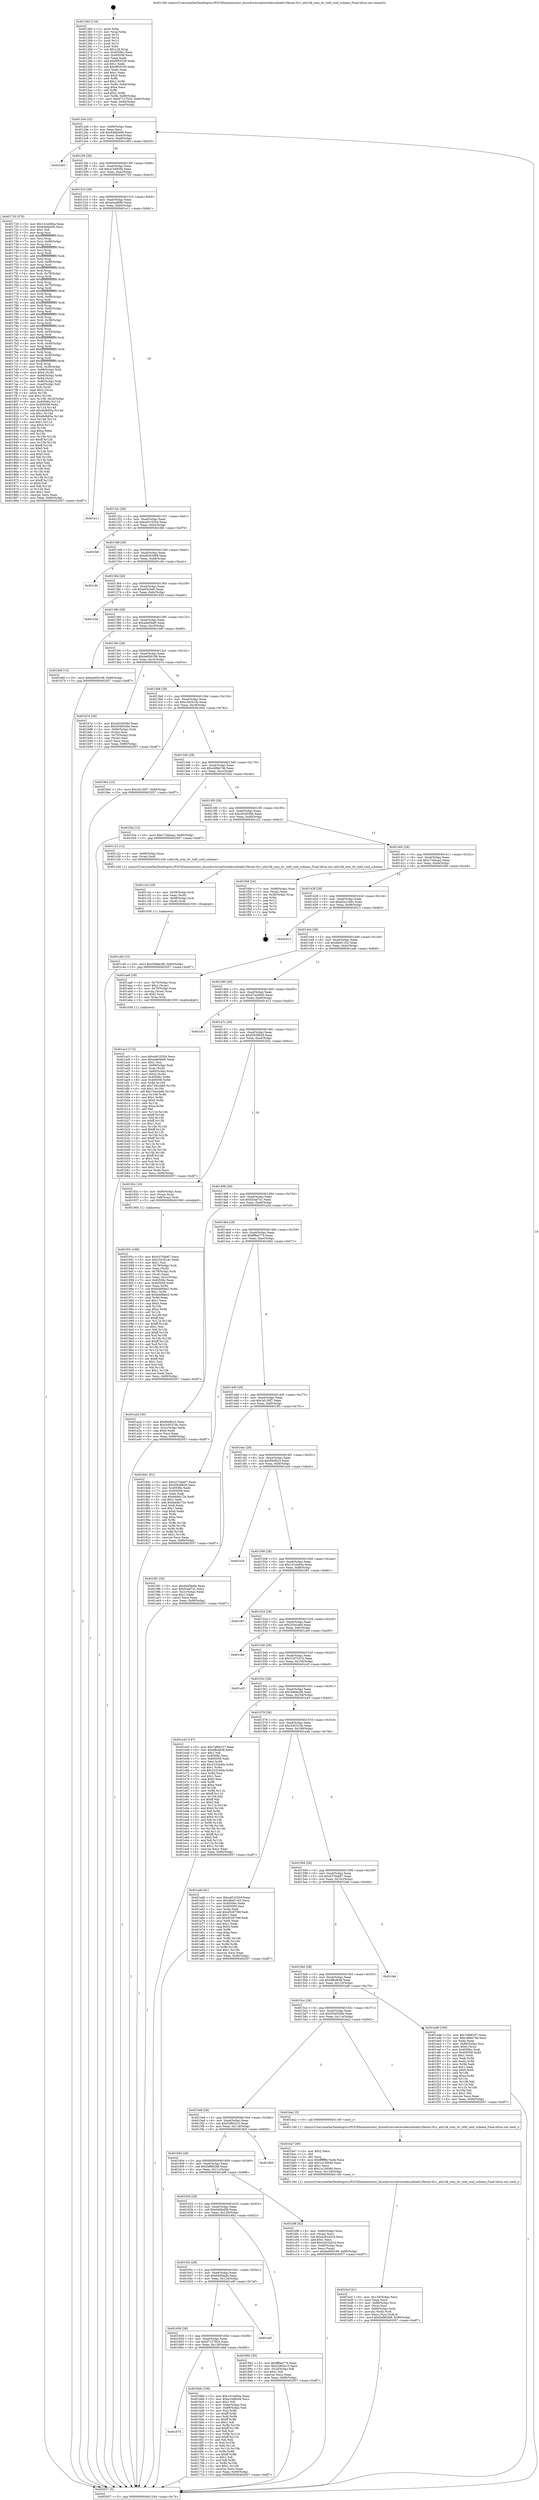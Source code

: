 digraph "0x401260" {
  label = "0x401260 (/mnt/c/Users/mathe/Desktop/tcc/POCII/binaries/extr_linuxdriversnetwirelessathath10kwmi-tlv.c_ath10k_wmi_tlv_txbf_conf_scheme_Final-ollvm.out::main(0))"
  labelloc = "t"
  node[shape=record]

  Entry [label="",width=0.3,height=0.3,shape=circle,fillcolor=black,style=filled]
  "0x4012d4" [label="{
     0x4012d4 [32]\l
     | [instrs]\l
     &nbsp;&nbsp;0x4012d4 \<+6\>: mov -0x90(%rbp),%eax\l
     &nbsp;&nbsp;0x4012da \<+2\>: mov %eax,%ecx\l
     &nbsp;&nbsp;0x4012dc \<+6\>: sub $0x84fd0d09,%ecx\l
     &nbsp;&nbsp;0x4012e2 \<+6\>: mov %eax,-0xa4(%rbp)\l
     &nbsp;&nbsp;0x4012e8 \<+6\>: mov %ecx,-0xa8(%rbp)\l
     &nbsp;&nbsp;0x4012ee \<+6\>: je 0000000000401d93 \<main+0xb33\>\l
  }"]
  "0x401d93" [label="{
     0x401d93\l
  }", style=dashed]
  "0x4012f4" [label="{
     0x4012f4 [28]\l
     | [instrs]\l
     &nbsp;&nbsp;0x4012f4 \<+5\>: jmp 00000000004012f9 \<main+0x99\>\l
     &nbsp;&nbsp;0x4012f9 \<+6\>: mov -0xa4(%rbp),%eax\l
     &nbsp;&nbsp;0x4012ff \<+5\>: sub $0xa14d9c94,%eax\l
     &nbsp;&nbsp;0x401304 \<+6\>: mov %eax,-0xac(%rbp)\l
     &nbsp;&nbsp;0x40130a \<+6\>: je 0000000000401720 \<main+0x4c0\>\l
  }"]
  Exit [label="",width=0.3,height=0.3,shape=circle,fillcolor=black,style=filled,peripheries=2]
  "0x401720" [label="{
     0x401720 [370]\l
     | [instrs]\l
     &nbsp;&nbsp;0x401720 \<+5\>: mov $0x141eb84a,%eax\l
     &nbsp;&nbsp;0x401725 \<+5\>: mov $0x64bfed5b,%ecx\l
     &nbsp;&nbsp;0x40172a \<+2\>: mov $0x1,%dl\l
     &nbsp;&nbsp;0x40172c \<+3\>: mov %rsp,%rsi\l
     &nbsp;&nbsp;0x40172f \<+4\>: add $0xfffffffffffffff0,%rsi\l
     &nbsp;&nbsp;0x401733 \<+3\>: mov %rsi,%rsp\l
     &nbsp;&nbsp;0x401736 \<+7\>: mov %rsi,-0x88(%rbp)\l
     &nbsp;&nbsp;0x40173d \<+3\>: mov %rsp,%rsi\l
     &nbsp;&nbsp;0x401740 \<+4\>: add $0xfffffffffffffff0,%rsi\l
     &nbsp;&nbsp;0x401744 \<+3\>: mov %rsi,%rsp\l
     &nbsp;&nbsp;0x401747 \<+3\>: mov %rsp,%rdi\l
     &nbsp;&nbsp;0x40174a \<+4\>: add $0xfffffffffffffff0,%rdi\l
     &nbsp;&nbsp;0x40174e \<+3\>: mov %rdi,%rsp\l
     &nbsp;&nbsp;0x401751 \<+4\>: mov %rdi,-0x80(%rbp)\l
     &nbsp;&nbsp;0x401755 \<+3\>: mov %rsp,%rdi\l
     &nbsp;&nbsp;0x401758 \<+4\>: add $0xfffffffffffffff0,%rdi\l
     &nbsp;&nbsp;0x40175c \<+3\>: mov %rdi,%rsp\l
     &nbsp;&nbsp;0x40175f \<+4\>: mov %rdi,-0x78(%rbp)\l
     &nbsp;&nbsp;0x401763 \<+3\>: mov %rsp,%rdi\l
     &nbsp;&nbsp;0x401766 \<+4\>: add $0xfffffffffffffff0,%rdi\l
     &nbsp;&nbsp;0x40176a \<+3\>: mov %rdi,%rsp\l
     &nbsp;&nbsp;0x40176d \<+4\>: mov %rdi,-0x70(%rbp)\l
     &nbsp;&nbsp;0x401771 \<+3\>: mov %rsp,%rdi\l
     &nbsp;&nbsp;0x401774 \<+4\>: add $0xfffffffffffffff0,%rdi\l
     &nbsp;&nbsp;0x401778 \<+3\>: mov %rdi,%rsp\l
     &nbsp;&nbsp;0x40177b \<+4\>: mov %rdi,-0x68(%rbp)\l
     &nbsp;&nbsp;0x40177f \<+3\>: mov %rsp,%rdi\l
     &nbsp;&nbsp;0x401782 \<+4\>: add $0xfffffffffffffff0,%rdi\l
     &nbsp;&nbsp;0x401786 \<+3\>: mov %rdi,%rsp\l
     &nbsp;&nbsp;0x401789 \<+4\>: mov %rdi,-0x60(%rbp)\l
     &nbsp;&nbsp;0x40178d \<+3\>: mov %rsp,%rdi\l
     &nbsp;&nbsp;0x401790 \<+4\>: add $0xfffffffffffffff0,%rdi\l
     &nbsp;&nbsp;0x401794 \<+3\>: mov %rdi,%rsp\l
     &nbsp;&nbsp;0x401797 \<+4\>: mov %rdi,-0x58(%rbp)\l
     &nbsp;&nbsp;0x40179b \<+3\>: mov %rsp,%rdi\l
     &nbsp;&nbsp;0x40179e \<+4\>: add $0xfffffffffffffff0,%rdi\l
     &nbsp;&nbsp;0x4017a2 \<+3\>: mov %rdi,%rsp\l
     &nbsp;&nbsp;0x4017a5 \<+4\>: mov %rdi,-0x50(%rbp)\l
     &nbsp;&nbsp;0x4017a9 \<+3\>: mov %rsp,%rdi\l
     &nbsp;&nbsp;0x4017ac \<+4\>: add $0xfffffffffffffff0,%rdi\l
     &nbsp;&nbsp;0x4017b0 \<+3\>: mov %rdi,%rsp\l
     &nbsp;&nbsp;0x4017b3 \<+4\>: mov %rdi,-0x48(%rbp)\l
     &nbsp;&nbsp;0x4017b7 \<+3\>: mov %rsp,%rdi\l
     &nbsp;&nbsp;0x4017ba \<+4\>: add $0xfffffffffffffff0,%rdi\l
     &nbsp;&nbsp;0x4017be \<+3\>: mov %rdi,%rsp\l
     &nbsp;&nbsp;0x4017c1 \<+4\>: mov %rdi,-0x40(%rbp)\l
     &nbsp;&nbsp;0x4017c5 \<+3\>: mov %rsp,%rdi\l
     &nbsp;&nbsp;0x4017c8 \<+4\>: add $0xfffffffffffffff0,%rdi\l
     &nbsp;&nbsp;0x4017cc \<+3\>: mov %rdi,%rsp\l
     &nbsp;&nbsp;0x4017cf \<+4\>: mov %rdi,-0x38(%rbp)\l
     &nbsp;&nbsp;0x4017d3 \<+7\>: mov -0x88(%rbp),%rdi\l
     &nbsp;&nbsp;0x4017da \<+6\>: movl $0x0,(%rdi)\l
     &nbsp;&nbsp;0x4017e0 \<+7\>: mov -0x94(%rbp),%r8d\l
     &nbsp;&nbsp;0x4017e7 \<+3\>: mov %r8d,(%rsi)\l
     &nbsp;&nbsp;0x4017ea \<+4\>: mov -0x80(%rbp),%rdi\l
     &nbsp;&nbsp;0x4017ee \<+7\>: mov -0xa0(%rbp),%r9\l
     &nbsp;&nbsp;0x4017f5 \<+3\>: mov %r9,(%rdi)\l
     &nbsp;&nbsp;0x4017f8 \<+3\>: cmpl $0x2,(%rsi)\l
     &nbsp;&nbsp;0x4017fb \<+4\>: setne %r10b\l
     &nbsp;&nbsp;0x4017ff \<+4\>: and $0x1,%r10b\l
     &nbsp;&nbsp;0x401803 \<+4\>: mov %r10b,-0x2d(%rbp)\l
     &nbsp;&nbsp;0x401807 \<+8\>: mov 0x40506c,%r11d\l
     &nbsp;&nbsp;0x40180f \<+7\>: mov 0x405058,%ebx\l
     &nbsp;&nbsp;0x401816 \<+3\>: mov %r11d,%r14d\l
     &nbsp;&nbsp;0x401819 \<+7\>: add $0x46db83a,%r14d\l
     &nbsp;&nbsp;0x401820 \<+4\>: sub $0x1,%r14d\l
     &nbsp;&nbsp;0x401824 \<+7\>: sub $0x46db83a,%r14d\l
     &nbsp;&nbsp;0x40182b \<+4\>: imul %r14d,%r11d\l
     &nbsp;&nbsp;0x40182f \<+4\>: and $0x1,%r11d\l
     &nbsp;&nbsp;0x401833 \<+4\>: cmp $0x0,%r11d\l
     &nbsp;&nbsp;0x401837 \<+4\>: sete %r10b\l
     &nbsp;&nbsp;0x40183b \<+3\>: cmp $0xa,%ebx\l
     &nbsp;&nbsp;0x40183e \<+4\>: setl %r15b\l
     &nbsp;&nbsp;0x401842 \<+3\>: mov %r10b,%r12b\l
     &nbsp;&nbsp;0x401845 \<+4\>: xor $0xff,%r12b\l
     &nbsp;&nbsp;0x401849 \<+3\>: mov %r15b,%r13b\l
     &nbsp;&nbsp;0x40184c \<+4\>: xor $0xff,%r13b\l
     &nbsp;&nbsp;0x401850 \<+3\>: xor $0x0,%dl\l
     &nbsp;&nbsp;0x401853 \<+3\>: mov %r12b,%sil\l
     &nbsp;&nbsp;0x401856 \<+4\>: and $0x0,%sil\l
     &nbsp;&nbsp;0x40185a \<+3\>: and %dl,%r10b\l
     &nbsp;&nbsp;0x40185d \<+3\>: mov %r13b,%dil\l
     &nbsp;&nbsp;0x401860 \<+4\>: and $0x0,%dil\l
     &nbsp;&nbsp;0x401864 \<+3\>: and %dl,%r15b\l
     &nbsp;&nbsp;0x401867 \<+3\>: or %r10b,%sil\l
     &nbsp;&nbsp;0x40186a \<+3\>: or %r15b,%dil\l
     &nbsp;&nbsp;0x40186d \<+3\>: xor %dil,%sil\l
     &nbsp;&nbsp;0x401870 \<+3\>: or %r13b,%r12b\l
     &nbsp;&nbsp;0x401873 \<+4\>: xor $0xff,%r12b\l
     &nbsp;&nbsp;0x401877 \<+3\>: or $0x0,%dl\l
     &nbsp;&nbsp;0x40187a \<+3\>: and %dl,%r12b\l
     &nbsp;&nbsp;0x40187d \<+3\>: or %r12b,%sil\l
     &nbsp;&nbsp;0x401880 \<+4\>: test $0x1,%sil\l
     &nbsp;&nbsp;0x401884 \<+3\>: cmovne %ecx,%eax\l
     &nbsp;&nbsp;0x401887 \<+6\>: mov %eax,-0x90(%rbp)\l
     &nbsp;&nbsp;0x40188d \<+5\>: jmp 0000000000402057 \<main+0xdf7\>\l
  }"]
  "0x401310" [label="{
     0x401310 [28]\l
     | [instrs]\l
     &nbsp;&nbsp;0x401310 \<+5\>: jmp 0000000000401315 \<main+0xb5\>\l
     &nbsp;&nbsp;0x401315 \<+6\>: mov -0xa4(%rbp),%eax\l
     &nbsp;&nbsp;0x40131b \<+5\>: sub $0xa3ea80f0,%eax\l
     &nbsp;&nbsp;0x401320 \<+6\>: mov %eax,-0xb0(%rbp)\l
     &nbsp;&nbsp;0x401326 \<+6\>: je 0000000000401e11 \<main+0xbb1\>\l
  }"]
  "0x401c40" [label="{
     0x401c40 [15]\l
     | [instrs]\l
     &nbsp;&nbsp;0x401c40 \<+10\>: movl $0x3b8de2fb,-0x90(%rbp)\l
     &nbsp;&nbsp;0x401c4a \<+5\>: jmp 0000000000402057 \<main+0xdf7\>\l
  }"]
  "0x401e11" [label="{
     0x401e11\l
  }", style=dashed]
  "0x40132c" [label="{
     0x40132c [28]\l
     | [instrs]\l
     &nbsp;&nbsp;0x40132c \<+5\>: jmp 0000000000401331 \<main+0xd1\>\l
     &nbsp;&nbsp;0x401331 \<+6\>: mov -0xa4(%rbp),%eax\l
     &nbsp;&nbsp;0x401337 \<+5\>: sub $0xa4010204,%eax\l
     &nbsp;&nbsp;0x40133c \<+6\>: mov %eax,-0xb4(%rbp)\l
     &nbsp;&nbsp;0x401342 \<+6\>: je 0000000000401fd6 \<main+0xd76\>\l
  }"]
  "0x401c2e" [label="{
     0x401c2e [18]\l
     | [instrs]\l
     &nbsp;&nbsp;0x401c2e \<+4\>: mov -0x58(%rbp),%rdi\l
     &nbsp;&nbsp;0x401c32 \<+2\>: mov %eax,(%rdi)\l
     &nbsp;&nbsp;0x401c34 \<+4\>: mov -0x68(%rbp),%rdi\l
     &nbsp;&nbsp;0x401c38 \<+3\>: mov (%rdi),%rdi\l
     &nbsp;&nbsp;0x401c3b \<+5\>: call 0000000000401030 \<free@plt\>\l
     | [calls]\l
     &nbsp;&nbsp;0x401030 \{1\} (unknown)\l
  }"]
  "0x401fd6" [label="{
     0x401fd6\l
  }", style=dashed]
  "0x401348" [label="{
     0x401348 [28]\l
     | [instrs]\l
     &nbsp;&nbsp;0x401348 \<+5\>: jmp 000000000040134d \<main+0xed\>\l
     &nbsp;&nbsp;0x40134d \<+6\>: mov -0xa4(%rbp),%eax\l
     &nbsp;&nbsp;0x401353 \<+5\>: sub $0xa83b3489,%eax\l
     &nbsp;&nbsp;0x401358 \<+6\>: mov %eax,-0xb8(%rbp)\l
     &nbsp;&nbsp;0x40135e \<+6\>: je 0000000000401c8c \<main+0xa2c\>\l
  }"]
  "0x401bcf" [label="{
     0x401bcf [41]\l
     | [instrs]\l
     &nbsp;&nbsp;0x401bcf \<+6\>: mov -0x134(%rbp),%ecx\l
     &nbsp;&nbsp;0x401bd5 \<+3\>: imul %eax,%ecx\l
     &nbsp;&nbsp;0x401bd8 \<+4\>: mov -0x68(%rbp),%rsi\l
     &nbsp;&nbsp;0x401bdc \<+3\>: mov (%rsi),%rsi\l
     &nbsp;&nbsp;0x401bdf \<+4\>: mov -0x60(%rbp),%rdi\l
     &nbsp;&nbsp;0x401be3 \<+3\>: movslq (%rdi),%rdi\l
     &nbsp;&nbsp;0x401be6 \<+3\>: mov %ecx,(%rsi,%rdi,4)\l
     &nbsp;&nbsp;0x401be9 \<+10\>: movl $0x5ef80268,-0x90(%rbp)\l
     &nbsp;&nbsp;0x401bf3 \<+5\>: jmp 0000000000402057 \<main+0xdf7\>\l
  }"]
  "0x401c8c" [label="{
     0x401c8c\l
  }", style=dashed]
  "0x401364" [label="{
     0x401364 [28]\l
     | [instrs]\l
     &nbsp;&nbsp;0x401364 \<+5\>: jmp 0000000000401369 \<main+0x109\>\l
     &nbsp;&nbsp;0x401369 \<+6\>: mov -0xa4(%rbp),%eax\l
     &nbsp;&nbsp;0x40136f \<+5\>: sub $0xa94c5efc,%eax\l
     &nbsp;&nbsp;0x401374 \<+6\>: mov %eax,-0xbc(%rbp)\l
     &nbsp;&nbsp;0x40137a \<+6\>: je 0000000000401d3d \<main+0xadd\>\l
  }"]
  "0x401ba7" [label="{
     0x401ba7 [40]\l
     | [instrs]\l
     &nbsp;&nbsp;0x401ba7 \<+5\>: mov $0x2,%ecx\l
     &nbsp;&nbsp;0x401bac \<+1\>: cltd\l
     &nbsp;&nbsp;0x401bad \<+2\>: idiv %ecx\l
     &nbsp;&nbsp;0x401baf \<+6\>: imul $0xfffffffe,%edx,%ecx\l
     &nbsp;&nbsp;0x401bb5 \<+6\>: add $0x1a13d046,%ecx\l
     &nbsp;&nbsp;0x401bbb \<+3\>: add $0x1,%ecx\l
     &nbsp;&nbsp;0x401bbe \<+6\>: sub $0x1a13d046,%ecx\l
     &nbsp;&nbsp;0x401bc4 \<+6\>: mov %ecx,-0x134(%rbp)\l
     &nbsp;&nbsp;0x401bca \<+5\>: call 0000000000401160 \<next_i\>\l
     | [calls]\l
     &nbsp;&nbsp;0x401160 \{1\} (/mnt/c/Users/mathe/Desktop/tcc/POCII/binaries/extr_linuxdriversnetwirelessathath10kwmi-tlv.c_ath10k_wmi_tlv_txbf_conf_scheme_Final-ollvm.out::next_i)\l
  }"]
  "0x401d3d" [label="{
     0x401d3d\l
  }", style=dashed]
  "0x401380" [label="{
     0x401380 [28]\l
     | [instrs]\l
     &nbsp;&nbsp;0x401380 \<+5\>: jmp 0000000000401385 \<main+0x125\>\l
     &nbsp;&nbsp;0x401385 \<+6\>: mov -0xa4(%rbp),%eax\l
     &nbsp;&nbsp;0x40138b \<+5\>: sub $0xade09af5,%eax\l
     &nbsp;&nbsp;0x401390 \<+6\>: mov %eax,-0xc0(%rbp)\l
     &nbsp;&nbsp;0x401396 \<+6\>: je 0000000000401b6f \<main+0x90f\>\l
  }"]
  "0x401ac3" [label="{
     0x401ac3 [172]\l
     | [instrs]\l
     &nbsp;&nbsp;0x401ac3 \<+5\>: mov $0xa4010204,%ecx\l
     &nbsp;&nbsp;0x401ac8 \<+5\>: mov $0xade09af5,%edx\l
     &nbsp;&nbsp;0x401acd \<+3\>: mov $0x1,%sil\l
     &nbsp;&nbsp;0x401ad0 \<+4\>: mov -0x68(%rbp),%rdi\l
     &nbsp;&nbsp;0x401ad4 \<+3\>: mov %rax,(%rdi)\l
     &nbsp;&nbsp;0x401ad7 \<+4\>: mov -0x60(%rbp),%rax\l
     &nbsp;&nbsp;0x401adb \<+6\>: movl $0x0,(%rax)\l
     &nbsp;&nbsp;0x401ae1 \<+8\>: mov 0x40506c,%r8d\l
     &nbsp;&nbsp;0x401ae9 \<+8\>: mov 0x405058,%r9d\l
     &nbsp;&nbsp;0x401af1 \<+3\>: mov %r8d,%r10d\l
     &nbsp;&nbsp;0x401af4 \<+7\>: add $0x734ccb60,%r10d\l
     &nbsp;&nbsp;0x401afb \<+4\>: sub $0x1,%r10d\l
     &nbsp;&nbsp;0x401aff \<+7\>: sub $0x734ccb60,%r10d\l
     &nbsp;&nbsp;0x401b06 \<+4\>: imul %r10d,%r8d\l
     &nbsp;&nbsp;0x401b0a \<+4\>: and $0x1,%r8d\l
     &nbsp;&nbsp;0x401b0e \<+4\>: cmp $0x0,%r8d\l
     &nbsp;&nbsp;0x401b12 \<+4\>: sete %r11b\l
     &nbsp;&nbsp;0x401b16 \<+4\>: cmp $0xa,%r9d\l
     &nbsp;&nbsp;0x401b1a \<+3\>: setl %bl\l
     &nbsp;&nbsp;0x401b1d \<+3\>: mov %r11b,%r14b\l
     &nbsp;&nbsp;0x401b20 \<+4\>: xor $0xff,%r14b\l
     &nbsp;&nbsp;0x401b24 \<+3\>: mov %bl,%r15b\l
     &nbsp;&nbsp;0x401b27 \<+4\>: xor $0xff,%r15b\l
     &nbsp;&nbsp;0x401b2b \<+4\>: xor $0x1,%sil\l
     &nbsp;&nbsp;0x401b2f \<+3\>: mov %r14b,%r12b\l
     &nbsp;&nbsp;0x401b32 \<+4\>: and $0xff,%r12b\l
     &nbsp;&nbsp;0x401b36 \<+3\>: and %sil,%r11b\l
     &nbsp;&nbsp;0x401b39 \<+3\>: mov %r15b,%r13b\l
     &nbsp;&nbsp;0x401b3c \<+4\>: and $0xff,%r13b\l
     &nbsp;&nbsp;0x401b40 \<+3\>: and %sil,%bl\l
     &nbsp;&nbsp;0x401b43 \<+3\>: or %r11b,%r12b\l
     &nbsp;&nbsp;0x401b46 \<+3\>: or %bl,%r13b\l
     &nbsp;&nbsp;0x401b49 \<+3\>: xor %r13b,%r12b\l
     &nbsp;&nbsp;0x401b4c \<+3\>: or %r15b,%r14b\l
     &nbsp;&nbsp;0x401b4f \<+4\>: xor $0xff,%r14b\l
     &nbsp;&nbsp;0x401b53 \<+4\>: or $0x1,%sil\l
     &nbsp;&nbsp;0x401b57 \<+3\>: and %sil,%r14b\l
     &nbsp;&nbsp;0x401b5a \<+3\>: or %r14b,%r12b\l
     &nbsp;&nbsp;0x401b5d \<+4\>: test $0x1,%r12b\l
     &nbsp;&nbsp;0x401b61 \<+3\>: cmovne %edx,%ecx\l
     &nbsp;&nbsp;0x401b64 \<+6\>: mov %ecx,-0x90(%rbp)\l
     &nbsp;&nbsp;0x401b6a \<+5\>: jmp 0000000000402057 \<main+0xdf7\>\l
  }"]
  "0x401b6f" [label="{
     0x401b6f [15]\l
     | [instrs]\l
     &nbsp;&nbsp;0x401b6f \<+10\>: movl $0xbe956199,-0x90(%rbp)\l
     &nbsp;&nbsp;0x401b79 \<+5\>: jmp 0000000000402057 \<main+0xdf7\>\l
  }"]
  "0x40139c" [label="{
     0x40139c [28]\l
     | [instrs]\l
     &nbsp;&nbsp;0x40139c \<+5\>: jmp 00000000004013a1 \<main+0x141\>\l
     &nbsp;&nbsp;0x4013a1 \<+6\>: mov -0xa4(%rbp),%eax\l
     &nbsp;&nbsp;0x4013a7 \<+5\>: sub $0xbe956199,%eax\l
     &nbsp;&nbsp;0x4013ac \<+6\>: mov %eax,-0xc4(%rbp)\l
     &nbsp;&nbsp;0x4013b2 \<+6\>: je 0000000000401b7e \<main+0x91e\>\l
  }"]
  "0x40193c" [label="{
     0x40193c [166]\l
     | [instrs]\l
     &nbsp;&nbsp;0x40193c \<+5\>: mov $0x4370ab67,%ecx\l
     &nbsp;&nbsp;0x401941 \<+5\>: mov $0xc34341dc,%edx\l
     &nbsp;&nbsp;0x401946 \<+3\>: mov $0x1,%sil\l
     &nbsp;&nbsp;0x401949 \<+4\>: mov -0x78(%rbp),%rdi\l
     &nbsp;&nbsp;0x40194d \<+2\>: mov %eax,(%rdi)\l
     &nbsp;&nbsp;0x40194f \<+4\>: mov -0x78(%rbp),%rdi\l
     &nbsp;&nbsp;0x401953 \<+2\>: mov (%rdi),%eax\l
     &nbsp;&nbsp;0x401955 \<+3\>: mov %eax,-0x2c(%rbp)\l
     &nbsp;&nbsp;0x401958 \<+7\>: mov 0x40506c,%eax\l
     &nbsp;&nbsp;0x40195f \<+8\>: mov 0x405058,%r8d\l
     &nbsp;&nbsp;0x401967 \<+3\>: mov %eax,%r9d\l
     &nbsp;&nbsp;0x40196a \<+7\>: sub $0xbddfdee2,%r9d\l
     &nbsp;&nbsp;0x401971 \<+4\>: sub $0x1,%r9d\l
     &nbsp;&nbsp;0x401975 \<+7\>: add $0xbddfdee2,%r9d\l
     &nbsp;&nbsp;0x40197c \<+4\>: imul %r9d,%eax\l
     &nbsp;&nbsp;0x401980 \<+3\>: and $0x1,%eax\l
     &nbsp;&nbsp;0x401983 \<+3\>: cmp $0x0,%eax\l
     &nbsp;&nbsp;0x401986 \<+4\>: sete %r10b\l
     &nbsp;&nbsp;0x40198a \<+4\>: cmp $0xa,%r8d\l
     &nbsp;&nbsp;0x40198e \<+4\>: setl %r11b\l
     &nbsp;&nbsp;0x401992 \<+3\>: mov %r10b,%bl\l
     &nbsp;&nbsp;0x401995 \<+3\>: xor $0xff,%bl\l
     &nbsp;&nbsp;0x401998 \<+3\>: mov %r11b,%r14b\l
     &nbsp;&nbsp;0x40199b \<+4\>: xor $0xff,%r14b\l
     &nbsp;&nbsp;0x40199f \<+4\>: xor $0x1,%sil\l
     &nbsp;&nbsp;0x4019a3 \<+3\>: mov %bl,%r15b\l
     &nbsp;&nbsp;0x4019a6 \<+4\>: and $0xff,%r15b\l
     &nbsp;&nbsp;0x4019aa \<+3\>: and %sil,%r10b\l
     &nbsp;&nbsp;0x4019ad \<+3\>: mov %r14b,%r12b\l
     &nbsp;&nbsp;0x4019b0 \<+4\>: and $0xff,%r12b\l
     &nbsp;&nbsp;0x4019b4 \<+3\>: and %sil,%r11b\l
     &nbsp;&nbsp;0x4019b7 \<+3\>: or %r10b,%r15b\l
     &nbsp;&nbsp;0x4019ba \<+3\>: or %r11b,%r12b\l
     &nbsp;&nbsp;0x4019bd \<+3\>: xor %r12b,%r15b\l
     &nbsp;&nbsp;0x4019c0 \<+3\>: or %r14b,%bl\l
     &nbsp;&nbsp;0x4019c3 \<+3\>: xor $0xff,%bl\l
     &nbsp;&nbsp;0x4019c6 \<+4\>: or $0x1,%sil\l
     &nbsp;&nbsp;0x4019ca \<+3\>: and %sil,%bl\l
     &nbsp;&nbsp;0x4019cd \<+3\>: or %bl,%r15b\l
     &nbsp;&nbsp;0x4019d0 \<+4\>: test $0x1,%r15b\l
     &nbsp;&nbsp;0x4019d4 \<+3\>: cmovne %edx,%ecx\l
     &nbsp;&nbsp;0x4019d7 \<+6\>: mov %ecx,-0x90(%rbp)\l
     &nbsp;&nbsp;0x4019dd \<+5\>: jmp 0000000000402057 \<main+0xdf7\>\l
  }"]
  "0x401b7e" [label="{
     0x401b7e [36]\l
     | [instrs]\l
     &nbsp;&nbsp;0x401b7e \<+5\>: mov $0xc624038d,%eax\l
     &nbsp;&nbsp;0x401b83 \<+5\>: mov $0x5040549e,%ecx\l
     &nbsp;&nbsp;0x401b88 \<+4\>: mov -0x60(%rbp),%rdx\l
     &nbsp;&nbsp;0x401b8c \<+2\>: mov (%rdx),%esi\l
     &nbsp;&nbsp;0x401b8e \<+4\>: mov -0x70(%rbp),%rdx\l
     &nbsp;&nbsp;0x401b92 \<+2\>: cmp (%rdx),%esi\l
     &nbsp;&nbsp;0x401b94 \<+3\>: cmovl %ecx,%eax\l
     &nbsp;&nbsp;0x401b97 \<+6\>: mov %eax,-0x90(%rbp)\l
     &nbsp;&nbsp;0x401b9d \<+5\>: jmp 0000000000402057 \<main+0xdf7\>\l
  }"]
  "0x4013b8" [label="{
     0x4013b8 [28]\l
     | [instrs]\l
     &nbsp;&nbsp;0x4013b8 \<+5\>: jmp 00000000004013bd \<main+0x15d\>\l
     &nbsp;&nbsp;0x4013bd \<+6\>: mov -0xa4(%rbp),%eax\l
     &nbsp;&nbsp;0x4013c3 \<+5\>: sub $0xc34341dc,%eax\l
     &nbsp;&nbsp;0x4013c8 \<+6\>: mov %eax,-0xc8(%rbp)\l
     &nbsp;&nbsp;0x4013ce \<+6\>: je 00000000004019e2 \<main+0x782\>\l
  }"]
  "0x401260" [label="{
     0x401260 [116]\l
     | [instrs]\l
     &nbsp;&nbsp;0x401260 \<+1\>: push %rbp\l
     &nbsp;&nbsp;0x401261 \<+3\>: mov %rsp,%rbp\l
     &nbsp;&nbsp;0x401264 \<+2\>: push %r15\l
     &nbsp;&nbsp;0x401266 \<+2\>: push %r14\l
     &nbsp;&nbsp;0x401268 \<+2\>: push %r13\l
     &nbsp;&nbsp;0x40126a \<+2\>: push %r12\l
     &nbsp;&nbsp;0x40126c \<+1\>: push %rbx\l
     &nbsp;&nbsp;0x40126d \<+7\>: sub $0x128,%rsp\l
     &nbsp;&nbsp;0x401274 \<+7\>: mov 0x40506c,%eax\l
     &nbsp;&nbsp;0x40127b \<+7\>: mov 0x405058,%ecx\l
     &nbsp;&nbsp;0x401282 \<+2\>: mov %eax,%edx\l
     &nbsp;&nbsp;0x401284 \<+6\>: add $0x9f55539,%edx\l
     &nbsp;&nbsp;0x40128a \<+3\>: sub $0x1,%edx\l
     &nbsp;&nbsp;0x40128d \<+6\>: sub $0x9f55539,%edx\l
     &nbsp;&nbsp;0x401293 \<+3\>: imul %edx,%eax\l
     &nbsp;&nbsp;0x401296 \<+3\>: and $0x1,%eax\l
     &nbsp;&nbsp;0x401299 \<+3\>: cmp $0x0,%eax\l
     &nbsp;&nbsp;0x40129c \<+4\>: sete %r8b\l
     &nbsp;&nbsp;0x4012a0 \<+4\>: and $0x1,%r8b\l
     &nbsp;&nbsp;0x4012a4 \<+7\>: mov %r8b,-0x8a(%rbp)\l
     &nbsp;&nbsp;0x4012ab \<+3\>: cmp $0xa,%ecx\l
     &nbsp;&nbsp;0x4012ae \<+4\>: setl %r8b\l
     &nbsp;&nbsp;0x4012b2 \<+4\>: and $0x1,%r8b\l
     &nbsp;&nbsp;0x4012b6 \<+7\>: mov %r8b,-0x89(%rbp)\l
     &nbsp;&nbsp;0x4012bd \<+10\>: movl $0x67127924,-0x90(%rbp)\l
     &nbsp;&nbsp;0x4012c7 \<+6\>: mov %edi,-0x94(%rbp)\l
     &nbsp;&nbsp;0x4012cd \<+7\>: mov %rsi,-0xa0(%rbp)\l
  }"]
  "0x4019e2" [label="{
     0x4019e2 [15]\l
     | [instrs]\l
     &nbsp;&nbsp;0x4019e2 \<+10\>: movl $0x3d130f7,-0x90(%rbp)\l
     &nbsp;&nbsp;0x4019ec \<+5\>: jmp 0000000000402057 \<main+0xdf7\>\l
  }"]
  "0x4013d4" [label="{
     0x4013d4 [28]\l
     | [instrs]\l
     &nbsp;&nbsp;0x4013d4 \<+5\>: jmp 00000000004013d9 \<main+0x179\>\l
     &nbsp;&nbsp;0x4013d9 \<+6\>: mov -0xa4(%rbp),%eax\l
     &nbsp;&nbsp;0x4013df \<+5\>: sub $0xc486e74b,%eax\l
     &nbsp;&nbsp;0x4013e4 \<+6\>: mov %eax,-0xcc(%rbp)\l
     &nbsp;&nbsp;0x4013ea \<+6\>: je 0000000000401f3a \<main+0xcda\>\l
  }"]
  "0x402057" [label="{
     0x402057 [5]\l
     | [instrs]\l
     &nbsp;&nbsp;0x402057 \<+5\>: jmp 00000000004012d4 \<main+0x74\>\l
  }"]
  "0x401f3a" [label="{
     0x401f3a [15]\l
     | [instrs]\l
     &nbsp;&nbsp;0x401f3a \<+10\>: movl $0xc72bbaa2,-0x90(%rbp)\l
     &nbsp;&nbsp;0x401f44 \<+5\>: jmp 0000000000402057 \<main+0xdf7\>\l
  }"]
  "0x4013f0" [label="{
     0x4013f0 [28]\l
     | [instrs]\l
     &nbsp;&nbsp;0x4013f0 \<+5\>: jmp 00000000004013f5 \<main+0x195\>\l
     &nbsp;&nbsp;0x4013f5 \<+6\>: mov -0xa4(%rbp),%eax\l
     &nbsp;&nbsp;0x4013fb \<+5\>: sub $0xc624038d,%eax\l
     &nbsp;&nbsp;0x401400 \<+6\>: mov %eax,-0xd0(%rbp)\l
     &nbsp;&nbsp;0x401406 \<+6\>: je 0000000000401c22 \<main+0x9c2\>\l
  }"]
  "0x401674" [label="{
     0x401674\l
  }", style=dashed]
  "0x401c22" [label="{
     0x401c22 [12]\l
     | [instrs]\l
     &nbsp;&nbsp;0x401c22 \<+4\>: mov -0x68(%rbp),%rax\l
     &nbsp;&nbsp;0x401c26 \<+3\>: mov (%rax),%rdi\l
     &nbsp;&nbsp;0x401c29 \<+5\>: call 0000000000401240 \<ath10k_wmi_tlv_txbf_conf_scheme\>\l
     | [calls]\l
     &nbsp;&nbsp;0x401240 \{1\} (/mnt/c/Users/mathe/Desktop/tcc/POCII/binaries/extr_linuxdriversnetwirelessathath10kwmi-tlv.c_ath10k_wmi_tlv_txbf_conf_scheme_Final-ollvm.out::ath10k_wmi_tlv_txbf_conf_scheme)\l
  }"]
  "0x40140c" [label="{
     0x40140c [28]\l
     | [instrs]\l
     &nbsp;&nbsp;0x40140c \<+5\>: jmp 0000000000401411 \<main+0x1b1\>\l
     &nbsp;&nbsp;0x401411 \<+6\>: mov -0xa4(%rbp),%eax\l
     &nbsp;&nbsp;0x401417 \<+5\>: sub $0xc72bbaa2,%eax\l
     &nbsp;&nbsp;0x40141c \<+6\>: mov %eax,-0xd4(%rbp)\l
     &nbsp;&nbsp;0x401422 \<+6\>: je 0000000000401f49 \<main+0xce9\>\l
  }"]
  "0x4016b6" [label="{
     0x4016b6 [106]\l
     | [instrs]\l
     &nbsp;&nbsp;0x4016b6 \<+5\>: mov $0x141eb84a,%eax\l
     &nbsp;&nbsp;0x4016bb \<+5\>: mov $0xa14d9c94,%ecx\l
     &nbsp;&nbsp;0x4016c0 \<+2\>: mov $0x1,%dl\l
     &nbsp;&nbsp;0x4016c2 \<+7\>: mov -0x8a(%rbp),%sil\l
     &nbsp;&nbsp;0x4016c9 \<+7\>: mov -0x89(%rbp),%dil\l
     &nbsp;&nbsp;0x4016d0 \<+3\>: mov %sil,%r8b\l
     &nbsp;&nbsp;0x4016d3 \<+4\>: xor $0xff,%r8b\l
     &nbsp;&nbsp;0x4016d7 \<+3\>: mov %dil,%r9b\l
     &nbsp;&nbsp;0x4016da \<+4\>: xor $0xff,%r9b\l
     &nbsp;&nbsp;0x4016de \<+3\>: xor $0x1,%dl\l
     &nbsp;&nbsp;0x4016e1 \<+3\>: mov %r8b,%r10b\l
     &nbsp;&nbsp;0x4016e4 \<+4\>: and $0xff,%r10b\l
     &nbsp;&nbsp;0x4016e8 \<+3\>: and %dl,%sil\l
     &nbsp;&nbsp;0x4016eb \<+3\>: mov %r9b,%r11b\l
     &nbsp;&nbsp;0x4016ee \<+4\>: and $0xff,%r11b\l
     &nbsp;&nbsp;0x4016f2 \<+3\>: and %dl,%dil\l
     &nbsp;&nbsp;0x4016f5 \<+3\>: or %sil,%r10b\l
     &nbsp;&nbsp;0x4016f8 \<+3\>: or %dil,%r11b\l
     &nbsp;&nbsp;0x4016fb \<+3\>: xor %r11b,%r10b\l
     &nbsp;&nbsp;0x4016fe \<+3\>: or %r9b,%r8b\l
     &nbsp;&nbsp;0x401701 \<+4\>: xor $0xff,%r8b\l
     &nbsp;&nbsp;0x401705 \<+3\>: or $0x1,%dl\l
     &nbsp;&nbsp;0x401708 \<+3\>: and %dl,%r8b\l
     &nbsp;&nbsp;0x40170b \<+3\>: or %r8b,%r10b\l
     &nbsp;&nbsp;0x40170e \<+4\>: test $0x1,%r10b\l
     &nbsp;&nbsp;0x401712 \<+3\>: cmovne %ecx,%eax\l
     &nbsp;&nbsp;0x401715 \<+6\>: mov %eax,-0x90(%rbp)\l
     &nbsp;&nbsp;0x40171b \<+5\>: jmp 0000000000402057 \<main+0xdf7\>\l
  }"]
  "0x401f49" [label="{
     0x401f49 [24]\l
     | [instrs]\l
     &nbsp;&nbsp;0x401f49 \<+7\>: mov -0x88(%rbp),%rax\l
     &nbsp;&nbsp;0x401f50 \<+2\>: mov (%rax),%eax\l
     &nbsp;&nbsp;0x401f52 \<+4\>: lea -0x28(%rbp),%rsp\l
     &nbsp;&nbsp;0x401f56 \<+1\>: pop %rbx\l
     &nbsp;&nbsp;0x401f57 \<+2\>: pop %r12\l
     &nbsp;&nbsp;0x401f59 \<+2\>: pop %r13\l
     &nbsp;&nbsp;0x401f5b \<+2\>: pop %r14\l
     &nbsp;&nbsp;0x401f5d \<+2\>: pop %r15\l
     &nbsp;&nbsp;0x401f5f \<+1\>: pop %rbp\l
     &nbsp;&nbsp;0x401f60 \<+1\>: ret\l
  }"]
  "0x401428" [label="{
     0x401428 [28]\l
     | [instrs]\l
     &nbsp;&nbsp;0x401428 \<+5\>: jmp 000000000040142d \<main+0x1cd\>\l
     &nbsp;&nbsp;0x40142d \<+6\>: mov -0xa4(%rbp),%eax\l
     &nbsp;&nbsp;0x401433 \<+5\>: sub $0xd2a1c59c,%eax\l
     &nbsp;&nbsp;0x401438 \<+6\>: mov %eax,-0xd8(%rbp)\l
     &nbsp;&nbsp;0x40143e \<+6\>: je 0000000000402013 \<main+0xdb3\>\l
  }"]
  "0x401658" [label="{
     0x401658 [28]\l
     | [instrs]\l
     &nbsp;&nbsp;0x401658 \<+5\>: jmp 000000000040165d \<main+0x3fd\>\l
     &nbsp;&nbsp;0x40165d \<+6\>: mov -0xa4(%rbp),%eax\l
     &nbsp;&nbsp;0x401663 \<+5\>: sub $0x67127924,%eax\l
     &nbsp;&nbsp;0x401668 \<+6\>: mov %eax,-0x128(%rbp)\l
     &nbsp;&nbsp;0x40166e \<+6\>: je 00000000004016b6 \<main+0x456\>\l
  }"]
  "0x402013" [label="{
     0x402013\l
  }", style=dashed]
  "0x401444" [label="{
     0x401444 [28]\l
     | [instrs]\l
     &nbsp;&nbsp;0x401444 \<+5\>: jmp 0000000000401449 \<main+0x1e9\>\l
     &nbsp;&nbsp;0x401449 \<+6\>: mov -0xa4(%rbp),%eax\l
     &nbsp;&nbsp;0x40144f \<+5\>: sub $0xd6ef1162,%eax\l
     &nbsp;&nbsp;0x401454 \<+6\>: mov %eax,-0xdc(%rbp)\l
     &nbsp;&nbsp;0x40145a \<+6\>: je 0000000000401aa6 \<main+0x846\>\l
  }"]
  "0x401a0f" [label="{
     0x401a0f\l
  }", style=dashed]
  "0x401aa6" [label="{
     0x401aa6 [29]\l
     | [instrs]\l
     &nbsp;&nbsp;0x401aa6 \<+4\>: mov -0x70(%rbp),%rax\l
     &nbsp;&nbsp;0x401aaa \<+6\>: movl $0x1,(%rax)\l
     &nbsp;&nbsp;0x401ab0 \<+4\>: mov -0x70(%rbp),%rax\l
     &nbsp;&nbsp;0x401ab4 \<+3\>: movslq (%rax),%rax\l
     &nbsp;&nbsp;0x401ab7 \<+4\>: shl $0x2,%rax\l
     &nbsp;&nbsp;0x401abb \<+3\>: mov %rax,%rdi\l
     &nbsp;&nbsp;0x401abe \<+5\>: call 0000000000401050 \<malloc@plt\>\l
     | [calls]\l
     &nbsp;&nbsp;0x401050 \{1\} (unknown)\l
  }"]
  "0x401460" [label="{
     0x401460 [28]\l
     | [instrs]\l
     &nbsp;&nbsp;0x401460 \<+5\>: jmp 0000000000401465 \<main+0x205\>\l
     &nbsp;&nbsp;0x401465 \<+6\>: mov -0xa4(%rbp),%eax\l
     &nbsp;&nbsp;0x40146b \<+5\>: sub $0xd7a24845,%eax\l
     &nbsp;&nbsp;0x401470 \<+6\>: mov %eax,-0xe0(%rbp)\l
     &nbsp;&nbsp;0x401476 \<+6\>: je 0000000000401d13 \<main+0xab3\>\l
  }"]
  "0x40163c" [label="{
     0x40163c [28]\l
     | [instrs]\l
     &nbsp;&nbsp;0x40163c \<+5\>: jmp 0000000000401641 \<main+0x3e1\>\l
     &nbsp;&nbsp;0x401641 \<+6\>: mov -0xa4(%rbp),%eax\l
     &nbsp;&nbsp;0x401647 \<+5\>: sub $0x64d5bafa,%eax\l
     &nbsp;&nbsp;0x40164c \<+6\>: mov %eax,-0x124(%rbp)\l
     &nbsp;&nbsp;0x401652 \<+6\>: je 0000000000401a0f \<main+0x7af\>\l
  }"]
  "0x401d13" [label="{
     0x401d13\l
  }", style=dashed]
  "0x40147c" [label="{
     0x40147c [28]\l
     | [instrs]\l
     &nbsp;&nbsp;0x40147c \<+5\>: jmp 0000000000401481 \<main+0x221\>\l
     &nbsp;&nbsp;0x401481 \<+6\>: mov -0xa4(%rbp),%eax\l
     &nbsp;&nbsp;0x401487 \<+5\>: sub $0xf2838829,%eax\l
     &nbsp;&nbsp;0x40148c \<+6\>: mov %eax,-0xe4(%rbp)\l
     &nbsp;&nbsp;0x401492 \<+6\>: je 000000000040192c \<main+0x6cc\>\l
  }"]
  "0x401892" [label="{
     0x401892 [30]\l
     | [instrs]\l
     &nbsp;&nbsp;0x401892 \<+5\>: mov $0xff8ee774,%eax\l
     &nbsp;&nbsp;0x401897 \<+5\>: mov $0x52f82a15,%ecx\l
     &nbsp;&nbsp;0x40189c \<+3\>: mov -0x2d(%rbp),%dl\l
     &nbsp;&nbsp;0x40189f \<+3\>: test $0x1,%dl\l
     &nbsp;&nbsp;0x4018a2 \<+3\>: cmovne %ecx,%eax\l
     &nbsp;&nbsp;0x4018a5 \<+6\>: mov %eax,-0x90(%rbp)\l
     &nbsp;&nbsp;0x4018ab \<+5\>: jmp 0000000000402057 \<main+0xdf7\>\l
  }"]
  "0x40192c" [label="{
     0x40192c [16]\l
     | [instrs]\l
     &nbsp;&nbsp;0x40192c \<+4\>: mov -0x80(%rbp),%rax\l
     &nbsp;&nbsp;0x401930 \<+3\>: mov (%rax),%rax\l
     &nbsp;&nbsp;0x401933 \<+4\>: mov 0x8(%rax),%rdi\l
     &nbsp;&nbsp;0x401937 \<+5\>: call 0000000000401060 \<atoi@plt\>\l
     | [calls]\l
     &nbsp;&nbsp;0x401060 \{1\} (unknown)\l
  }"]
  "0x401498" [label="{
     0x401498 [28]\l
     | [instrs]\l
     &nbsp;&nbsp;0x401498 \<+5\>: jmp 000000000040149d \<main+0x23d\>\l
     &nbsp;&nbsp;0x40149d \<+6\>: mov -0xa4(%rbp),%eax\l
     &nbsp;&nbsp;0x4014a3 \<+5\>: sub $0xf2daf7a1,%eax\l
     &nbsp;&nbsp;0x4014a8 \<+6\>: mov %eax,-0xe8(%rbp)\l
     &nbsp;&nbsp;0x4014ae \<+6\>: je 0000000000401a2d \<main+0x7cd\>\l
  }"]
  "0x401620" [label="{
     0x401620 [28]\l
     | [instrs]\l
     &nbsp;&nbsp;0x401620 \<+5\>: jmp 0000000000401625 \<main+0x3c5\>\l
     &nbsp;&nbsp;0x401625 \<+6\>: mov -0xa4(%rbp),%eax\l
     &nbsp;&nbsp;0x40162b \<+5\>: sub $0x64bfed5b,%eax\l
     &nbsp;&nbsp;0x401630 \<+6\>: mov %eax,-0x120(%rbp)\l
     &nbsp;&nbsp;0x401636 \<+6\>: je 0000000000401892 \<main+0x632\>\l
  }"]
  "0x401a2d" [label="{
     0x401a2d [30]\l
     | [instrs]\l
     &nbsp;&nbsp;0x401a2d \<+5\>: mov $0xf0e9b23,%eax\l
     &nbsp;&nbsp;0x401a32 \<+5\>: mov $0x3c63318c,%ecx\l
     &nbsp;&nbsp;0x401a37 \<+3\>: mov -0x2c(%rbp),%edx\l
     &nbsp;&nbsp;0x401a3a \<+3\>: cmp $0x0,%edx\l
     &nbsp;&nbsp;0x401a3d \<+3\>: cmove %ecx,%eax\l
     &nbsp;&nbsp;0x401a40 \<+6\>: mov %eax,-0x90(%rbp)\l
     &nbsp;&nbsp;0x401a46 \<+5\>: jmp 0000000000402057 \<main+0xdf7\>\l
  }"]
  "0x4014b4" [label="{
     0x4014b4 [28]\l
     | [instrs]\l
     &nbsp;&nbsp;0x4014b4 \<+5\>: jmp 00000000004014b9 \<main+0x259\>\l
     &nbsp;&nbsp;0x4014b9 \<+6\>: mov -0xa4(%rbp),%eax\l
     &nbsp;&nbsp;0x4014bf \<+5\>: sub $0xff8ee774,%eax\l
     &nbsp;&nbsp;0x4014c4 \<+6\>: mov %eax,-0xec(%rbp)\l
     &nbsp;&nbsp;0x4014ca \<+6\>: je 00000000004018d1 \<main+0x671\>\l
  }"]
  "0x401bf8" [label="{
     0x401bf8 [42]\l
     | [instrs]\l
     &nbsp;&nbsp;0x401bf8 \<+4\>: mov -0x60(%rbp),%rax\l
     &nbsp;&nbsp;0x401bfc \<+2\>: mov (%rax),%ecx\l
     &nbsp;&nbsp;0x401bfe \<+6\>: sub $0x42632d1d,%ecx\l
     &nbsp;&nbsp;0x401c04 \<+3\>: add $0x1,%ecx\l
     &nbsp;&nbsp;0x401c07 \<+6\>: add $0x42632d1d,%ecx\l
     &nbsp;&nbsp;0x401c0d \<+4\>: mov -0x60(%rbp),%rax\l
     &nbsp;&nbsp;0x401c11 \<+2\>: mov %ecx,(%rax)\l
     &nbsp;&nbsp;0x401c13 \<+10\>: movl $0xbe956199,-0x90(%rbp)\l
     &nbsp;&nbsp;0x401c1d \<+5\>: jmp 0000000000402057 \<main+0xdf7\>\l
  }"]
  "0x4018d1" [label="{
     0x4018d1 [91]\l
     | [instrs]\l
     &nbsp;&nbsp;0x4018d1 \<+5\>: mov $0x4370ab67,%eax\l
     &nbsp;&nbsp;0x4018d6 \<+5\>: mov $0xf2838829,%ecx\l
     &nbsp;&nbsp;0x4018db \<+7\>: mov 0x40506c,%edx\l
     &nbsp;&nbsp;0x4018e2 \<+7\>: mov 0x405058,%esi\l
     &nbsp;&nbsp;0x4018e9 \<+2\>: mov %edx,%edi\l
     &nbsp;&nbsp;0x4018eb \<+6\>: sub $0xbdddc72e,%edi\l
     &nbsp;&nbsp;0x4018f1 \<+3\>: sub $0x1,%edi\l
     &nbsp;&nbsp;0x4018f4 \<+6\>: add $0xbdddc72e,%edi\l
     &nbsp;&nbsp;0x4018fa \<+3\>: imul %edi,%edx\l
     &nbsp;&nbsp;0x4018fd \<+3\>: and $0x1,%edx\l
     &nbsp;&nbsp;0x401900 \<+3\>: cmp $0x0,%edx\l
     &nbsp;&nbsp;0x401903 \<+4\>: sete %r8b\l
     &nbsp;&nbsp;0x401907 \<+3\>: cmp $0xa,%esi\l
     &nbsp;&nbsp;0x40190a \<+4\>: setl %r9b\l
     &nbsp;&nbsp;0x40190e \<+3\>: mov %r8b,%r10b\l
     &nbsp;&nbsp;0x401911 \<+3\>: and %r9b,%r10b\l
     &nbsp;&nbsp;0x401914 \<+3\>: xor %r9b,%r8b\l
     &nbsp;&nbsp;0x401917 \<+3\>: or %r8b,%r10b\l
     &nbsp;&nbsp;0x40191a \<+4\>: test $0x1,%r10b\l
     &nbsp;&nbsp;0x40191e \<+3\>: cmovne %ecx,%eax\l
     &nbsp;&nbsp;0x401921 \<+6\>: mov %eax,-0x90(%rbp)\l
     &nbsp;&nbsp;0x401927 \<+5\>: jmp 0000000000402057 \<main+0xdf7\>\l
  }"]
  "0x4014d0" [label="{
     0x4014d0 [28]\l
     | [instrs]\l
     &nbsp;&nbsp;0x4014d0 \<+5\>: jmp 00000000004014d5 \<main+0x275\>\l
     &nbsp;&nbsp;0x4014d5 \<+6\>: mov -0xa4(%rbp),%eax\l
     &nbsp;&nbsp;0x4014db \<+5\>: sub $0x3d130f7,%eax\l
     &nbsp;&nbsp;0x4014e0 \<+6\>: mov %eax,-0xf0(%rbp)\l
     &nbsp;&nbsp;0x4014e6 \<+6\>: je 00000000004019f1 \<main+0x791\>\l
  }"]
  "0x401604" [label="{
     0x401604 [28]\l
     | [instrs]\l
     &nbsp;&nbsp;0x401604 \<+5\>: jmp 0000000000401609 \<main+0x3a9\>\l
     &nbsp;&nbsp;0x401609 \<+6\>: mov -0xa4(%rbp),%eax\l
     &nbsp;&nbsp;0x40160f \<+5\>: sub $0x5ef80268,%eax\l
     &nbsp;&nbsp;0x401614 \<+6\>: mov %eax,-0x11c(%rbp)\l
     &nbsp;&nbsp;0x40161a \<+6\>: je 0000000000401bf8 \<main+0x998\>\l
  }"]
  "0x4019f1" [label="{
     0x4019f1 [30]\l
     | [instrs]\l
     &nbsp;&nbsp;0x4019f1 \<+5\>: mov $0x64d5bafa,%eax\l
     &nbsp;&nbsp;0x4019f6 \<+5\>: mov $0xf2daf7a1,%ecx\l
     &nbsp;&nbsp;0x4019fb \<+3\>: mov -0x2c(%rbp),%edx\l
     &nbsp;&nbsp;0x4019fe \<+3\>: cmp $0x1,%edx\l
     &nbsp;&nbsp;0x401a01 \<+3\>: cmovl %ecx,%eax\l
     &nbsp;&nbsp;0x401a04 \<+6\>: mov %eax,-0x90(%rbp)\l
     &nbsp;&nbsp;0x401a0a \<+5\>: jmp 0000000000402057 \<main+0xdf7\>\l
  }"]
  "0x4014ec" [label="{
     0x4014ec [28]\l
     | [instrs]\l
     &nbsp;&nbsp;0x4014ec \<+5\>: jmp 00000000004014f1 \<main+0x291\>\l
     &nbsp;&nbsp;0x4014f1 \<+6\>: mov -0xa4(%rbp),%eax\l
     &nbsp;&nbsp;0x4014f7 \<+5\>: sub $0xf0e9b23,%eax\l
     &nbsp;&nbsp;0x4014fc \<+6\>: mov %eax,-0xf4(%rbp)\l
     &nbsp;&nbsp;0x401502 \<+6\>: je 0000000000401e20 \<main+0xbc0\>\l
  }"]
  "0x4018b0" [label="{
     0x4018b0\l
  }", style=dashed]
  "0x401e20" [label="{
     0x401e20\l
  }", style=dashed]
  "0x401508" [label="{
     0x401508 [28]\l
     | [instrs]\l
     &nbsp;&nbsp;0x401508 \<+5\>: jmp 000000000040150d \<main+0x2ad\>\l
     &nbsp;&nbsp;0x40150d \<+6\>: mov -0xa4(%rbp),%eax\l
     &nbsp;&nbsp;0x401513 \<+5\>: sub $0x141eb84a,%eax\l
     &nbsp;&nbsp;0x401518 \<+6\>: mov %eax,-0xf8(%rbp)\l
     &nbsp;&nbsp;0x40151e \<+6\>: je 0000000000401f61 \<main+0xd01\>\l
  }"]
  "0x4015e8" [label="{
     0x4015e8 [28]\l
     | [instrs]\l
     &nbsp;&nbsp;0x4015e8 \<+5\>: jmp 00000000004015ed \<main+0x38d\>\l
     &nbsp;&nbsp;0x4015ed \<+6\>: mov -0xa4(%rbp),%eax\l
     &nbsp;&nbsp;0x4015f3 \<+5\>: sub $0x52f82a15,%eax\l
     &nbsp;&nbsp;0x4015f8 \<+6\>: mov %eax,-0x118(%rbp)\l
     &nbsp;&nbsp;0x4015fe \<+6\>: je 00000000004018b0 \<main+0x650\>\l
  }"]
  "0x401f61" [label="{
     0x401f61\l
  }", style=dashed]
  "0x401524" [label="{
     0x401524 [28]\l
     | [instrs]\l
     &nbsp;&nbsp;0x401524 \<+5\>: jmp 0000000000401529 \<main+0x2c9\>\l
     &nbsp;&nbsp;0x401529 \<+6\>: mov -0xa4(%rbp),%eax\l
     &nbsp;&nbsp;0x40152f \<+5\>: sub $0x243eca8d,%eax\l
     &nbsp;&nbsp;0x401534 \<+6\>: mov %eax,-0xfc(%rbp)\l
     &nbsp;&nbsp;0x40153a \<+6\>: je 0000000000401cb0 \<main+0xa50\>\l
  }"]
  "0x401ba2" [label="{
     0x401ba2 [5]\l
     | [instrs]\l
     &nbsp;&nbsp;0x401ba2 \<+5\>: call 0000000000401160 \<next_i\>\l
     | [calls]\l
     &nbsp;&nbsp;0x401160 \{1\} (/mnt/c/Users/mathe/Desktop/tcc/POCII/binaries/extr_linuxdriversnetwirelessathath10kwmi-tlv.c_ath10k_wmi_tlv_txbf_conf_scheme_Final-ollvm.out::next_i)\l
  }"]
  "0x401cb0" [label="{
     0x401cb0\l
  }", style=dashed]
  "0x401540" [label="{
     0x401540 [28]\l
     | [instrs]\l
     &nbsp;&nbsp;0x401540 \<+5\>: jmp 0000000000401545 \<main+0x2e5\>\l
     &nbsp;&nbsp;0x401545 \<+6\>: mov -0xa4(%rbp),%eax\l
     &nbsp;&nbsp;0x40154b \<+5\>: sub $0x31973470,%eax\l
     &nbsp;&nbsp;0x401550 \<+6\>: mov %eax,-0x100(%rbp)\l
     &nbsp;&nbsp;0x401556 \<+6\>: je 0000000000401e2f \<main+0xbcf\>\l
  }"]
  "0x4015cc" [label="{
     0x4015cc [28]\l
     | [instrs]\l
     &nbsp;&nbsp;0x4015cc \<+5\>: jmp 00000000004015d1 \<main+0x371\>\l
     &nbsp;&nbsp;0x4015d1 \<+6\>: mov -0xa4(%rbp),%eax\l
     &nbsp;&nbsp;0x4015d7 \<+5\>: sub $0x5040549e,%eax\l
     &nbsp;&nbsp;0x4015dc \<+6\>: mov %eax,-0x114(%rbp)\l
     &nbsp;&nbsp;0x4015e2 \<+6\>: je 0000000000401ba2 \<main+0x942\>\l
  }"]
  "0x401e2f" [label="{
     0x401e2f\l
  }", style=dashed]
  "0x40155c" [label="{
     0x40155c [28]\l
     | [instrs]\l
     &nbsp;&nbsp;0x40155c \<+5\>: jmp 0000000000401561 \<main+0x301\>\l
     &nbsp;&nbsp;0x401561 \<+6\>: mov -0xa4(%rbp),%eax\l
     &nbsp;&nbsp;0x401567 \<+5\>: sub $0x3b8de2fb,%eax\l
     &nbsp;&nbsp;0x40156c \<+6\>: mov %eax,-0x104(%rbp)\l
     &nbsp;&nbsp;0x401572 \<+6\>: je 0000000000401e43 \<main+0xbe3\>\l
  }"]
  "0x401ed6" [label="{
     0x401ed6 [100]\l
     | [instrs]\l
     &nbsp;&nbsp;0x401ed6 \<+5\>: mov $0x7ef68107,%eax\l
     &nbsp;&nbsp;0x401edb \<+5\>: mov $0xc486e74b,%ecx\l
     &nbsp;&nbsp;0x401ee0 \<+2\>: xor %edx,%edx\l
     &nbsp;&nbsp;0x401ee2 \<+7\>: mov -0x88(%rbp),%rsi\l
     &nbsp;&nbsp;0x401ee9 \<+6\>: movl $0x0,(%rsi)\l
     &nbsp;&nbsp;0x401eef \<+7\>: mov 0x40506c,%edi\l
     &nbsp;&nbsp;0x401ef6 \<+8\>: mov 0x405058,%r8d\l
     &nbsp;&nbsp;0x401efe \<+3\>: sub $0x1,%edx\l
     &nbsp;&nbsp;0x401f01 \<+3\>: mov %edi,%r9d\l
     &nbsp;&nbsp;0x401f04 \<+3\>: add %edx,%r9d\l
     &nbsp;&nbsp;0x401f07 \<+4\>: imul %r9d,%edi\l
     &nbsp;&nbsp;0x401f0b \<+3\>: and $0x1,%edi\l
     &nbsp;&nbsp;0x401f0e \<+3\>: cmp $0x0,%edi\l
     &nbsp;&nbsp;0x401f11 \<+4\>: sete %r10b\l
     &nbsp;&nbsp;0x401f15 \<+4\>: cmp $0xa,%r8d\l
     &nbsp;&nbsp;0x401f19 \<+4\>: setl %r11b\l
     &nbsp;&nbsp;0x401f1d \<+3\>: mov %r10b,%bl\l
     &nbsp;&nbsp;0x401f20 \<+3\>: and %r11b,%bl\l
     &nbsp;&nbsp;0x401f23 \<+3\>: xor %r11b,%r10b\l
     &nbsp;&nbsp;0x401f26 \<+3\>: or %r10b,%bl\l
     &nbsp;&nbsp;0x401f29 \<+3\>: test $0x1,%bl\l
     &nbsp;&nbsp;0x401f2c \<+3\>: cmovne %ecx,%eax\l
     &nbsp;&nbsp;0x401f2f \<+6\>: mov %eax,-0x90(%rbp)\l
     &nbsp;&nbsp;0x401f35 \<+5\>: jmp 0000000000402057 \<main+0xdf7\>\l
  }"]
  "0x401e43" [label="{
     0x401e43 [147]\l
     | [instrs]\l
     &nbsp;&nbsp;0x401e43 \<+5\>: mov $0x7ef68107,%eax\l
     &nbsp;&nbsp;0x401e48 \<+5\>: mov $0x4ffcd638,%ecx\l
     &nbsp;&nbsp;0x401e4d \<+2\>: mov $0x1,%dl\l
     &nbsp;&nbsp;0x401e4f \<+7\>: mov 0x40506c,%esi\l
     &nbsp;&nbsp;0x401e56 \<+7\>: mov 0x405058,%edi\l
     &nbsp;&nbsp;0x401e5d \<+3\>: mov %esi,%r8d\l
     &nbsp;&nbsp;0x401e60 \<+7\>: add $0x233244fa,%r8d\l
     &nbsp;&nbsp;0x401e67 \<+4\>: sub $0x1,%r8d\l
     &nbsp;&nbsp;0x401e6b \<+7\>: sub $0x233244fa,%r8d\l
     &nbsp;&nbsp;0x401e72 \<+4\>: imul %r8d,%esi\l
     &nbsp;&nbsp;0x401e76 \<+3\>: and $0x1,%esi\l
     &nbsp;&nbsp;0x401e79 \<+3\>: cmp $0x0,%esi\l
     &nbsp;&nbsp;0x401e7c \<+4\>: sete %r9b\l
     &nbsp;&nbsp;0x401e80 \<+3\>: cmp $0xa,%edi\l
     &nbsp;&nbsp;0x401e83 \<+4\>: setl %r10b\l
     &nbsp;&nbsp;0x401e87 \<+3\>: mov %r9b,%r11b\l
     &nbsp;&nbsp;0x401e8a \<+4\>: xor $0xff,%r11b\l
     &nbsp;&nbsp;0x401e8e \<+3\>: mov %r10b,%bl\l
     &nbsp;&nbsp;0x401e91 \<+3\>: xor $0xff,%bl\l
     &nbsp;&nbsp;0x401e94 \<+3\>: xor $0x0,%dl\l
     &nbsp;&nbsp;0x401e97 \<+3\>: mov %r11b,%r14b\l
     &nbsp;&nbsp;0x401e9a \<+4\>: and $0x0,%r14b\l
     &nbsp;&nbsp;0x401e9e \<+3\>: and %dl,%r9b\l
     &nbsp;&nbsp;0x401ea1 \<+3\>: mov %bl,%r15b\l
     &nbsp;&nbsp;0x401ea4 \<+4\>: and $0x0,%r15b\l
     &nbsp;&nbsp;0x401ea8 \<+3\>: and %dl,%r10b\l
     &nbsp;&nbsp;0x401eab \<+3\>: or %r9b,%r14b\l
     &nbsp;&nbsp;0x401eae \<+3\>: or %r10b,%r15b\l
     &nbsp;&nbsp;0x401eb1 \<+3\>: xor %r15b,%r14b\l
     &nbsp;&nbsp;0x401eb4 \<+3\>: or %bl,%r11b\l
     &nbsp;&nbsp;0x401eb7 \<+4\>: xor $0xff,%r11b\l
     &nbsp;&nbsp;0x401ebb \<+3\>: or $0x0,%dl\l
     &nbsp;&nbsp;0x401ebe \<+3\>: and %dl,%r11b\l
     &nbsp;&nbsp;0x401ec1 \<+3\>: or %r11b,%r14b\l
     &nbsp;&nbsp;0x401ec4 \<+4\>: test $0x1,%r14b\l
     &nbsp;&nbsp;0x401ec8 \<+3\>: cmovne %ecx,%eax\l
     &nbsp;&nbsp;0x401ecb \<+6\>: mov %eax,-0x90(%rbp)\l
     &nbsp;&nbsp;0x401ed1 \<+5\>: jmp 0000000000402057 \<main+0xdf7\>\l
  }"]
  "0x401578" [label="{
     0x401578 [28]\l
     | [instrs]\l
     &nbsp;&nbsp;0x401578 \<+5\>: jmp 000000000040157d \<main+0x31d\>\l
     &nbsp;&nbsp;0x40157d \<+6\>: mov -0xa4(%rbp),%eax\l
     &nbsp;&nbsp;0x401583 \<+5\>: sub $0x3c63318c,%eax\l
     &nbsp;&nbsp;0x401588 \<+6\>: mov %eax,-0x108(%rbp)\l
     &nbsp;&nbsp;0x40158e \<+6\>: je 0000000000401a4b \<main+0x7eb\>\l
  }"]
  "0x4015b0" [label="{
     0x4015b0 [28]\l
     | [instrs]\l
     &nbsp;&nbsp;0x4015b0 \<+5\>: jmp 00000000004015b5 \<main+0x355\>\l
     &nbsp;&nbsp;0x4015b5 \<+6\>: mov -0xa4(%rbp),%eax\l
     &nbsp;&nbsp;0x4015bb \<+5\>: sub $0x4ffcd638,%eax\l
     &nbsp;&nbsp;0x4015c0 \<+6\>: mov %eax,-0x110(%rbp)\l
     &nbsp;&nbsp;0x4015c6 \<+6\>: je 0000000000401ed6 \<main+0xc76\>\l
  }"]
  "0x401a4b" [label="{
     0x401a4b [91]\l
     | [instrs]\l
     &nbsp;&nbsp;0x401a4b \<+5\>: mov $0xa4010204,%eax\l
     &nbsp;&nbsp;0x401a50 \<+5\>: mov $0xd6ef1162,%ecx\l
     &nbsp;&nbsp;0x401a55 \<+7\>: mov 0x40506c,%edx\l
     &nbsp;&nbsp;0x401a5c \<+7\>: mov 0x405058,%esi\l
     &nbsp;&nbsp;0x401a63 \<+2\>: mov %edx,%edi\l
     &nbsp;&nbsp;0x401a65 \<+6\>: add $0xd528739f,%edi\l
     &nbsp;&nbsp;0x401a6b \<+3\>: sub $0x1,%edi\l
     &nbsp;&nbsp;0x401a6e \<+6\>: sub $0xd528739f,%edi\l
     &nbsp;&nbsp;0x401a74 \<+3\>: imul %edi,%edx\l
     &nbsp;&nbsp;0x401a77 \<+3\>: and $0x1,%edx\l
     &nbsp;&nbsp;0x401a7a \<+3\>: cmp $0x0,%edx\l
     &nbsp;&nbsp;0x401a7d \<+4\>: sete %r8b\l
     &nbsp;&nbsp;0x401a81 \<+3\>: cmp $0xa,%esi\l
     &nbsp;&nbsp;0x401a84 \<+4\>: setl %r9b\l
     &nbsp;&nbsp;0x401a88 \<+3\>: mov %r8b,%r10b\l
     &nbsp;&nbsp;0x401a8b \<+3\>: and %r9b,%r10b\l
     &nbsp;&nbsp;0x401a8e \<+3\>: xor %r9b,%r8b\l
     &nbsp;&nbsp;0x401a91 \<+3\>: or %r8b,%r10b\l
     &nbsp;&nbsp;0x401a94 \<+4\>: test $0x1,%r10b\l
     &nbsp;&nbsp;0x401a98 \<+3\>: cmovne %ecx,%eax\l
     &nbsp;&nbsp;0x401a9b \<+6\>: mov %eax,-0x90(%rbp)\l
     &nbsp;&nbsp;0x401aa1 \<+5\>: jmp 0000000000402057 \<main+0xdf7\>\l
  }"]
  "0x401594" [label="{
     0x401594 [28]\l
     | [instrs]\l
     &nbsp;&nbsp;0x401594 \<+5\>: jmp 0000000000401599 \<main+0x339\>\l
     &nbsp;&nbsp;0x401599 \<+6\>: mov -0xa4(%rbp),%eax\l
     &nbsp;&nbsp;0x40159f \<+5\>: sub $0x4370ab67,%eax\l
     &nbsp;&nbsp;0x4015a4 \<+6\>: mov %eax,-0x10c(%rbp)\l
     &nbsp;&nbsp;0x4015aa \<+6\>: je 0000000000401fa6 \<main+0xd46\>\l
  }"]
  "0x401fa6" [label="{
     0x401fa6\l
  }", style=dashed]
  Entry -> "0x401260" [label=" 1"]
  "0x4012d4" -> "0x401d93" [label=" 0"]
  "0x4012d4" -> "0x4012f4" [label=" 20"]
  "0x401f49" -> Exit [label=" 1"]
  "0x4012f4" -> "0x401720" [label=" 1"]
  "0x4012f4" -> "0x401310" [label=" 19"]
  "0x401f3a" -> "0x402057" [label=" 1"]
  "0x401310" -> "0x401e11" [label=" 0"]
  "0x401310" -> "0x40132c" [label=" 19"]
  "0x401ed6" -> "0x402057" [label=" 1"]
  "0x40132c" -> "0x401fd6" [label=" 0"]
  "0x40132c" -> "0x401348" [label=" 19"]
  "0x401e43" -> "0x402057" [label=" 1"]
  "0x401348" -> "0x401c8c" [label=" 0"]
  "0x401348" -> "0x401364" [label=" 19"]
  "0x401c40" -> "0x402057" [label=" 1"]
  "0x401364" -> "0x401d3d" [label=" 0"]
  "0x401364" -> "0x401380" [label=" 19"]
  "0x401c2e" -> "0x401c40" [label=" 1"]
  "0x401380" -> "0x401b6f" [label=" 1"]
  "0x401380" -> "0x40139c" [label=" 18"]
  "0x401c22" -> "0x401c2e" [label=" 1"]
  "0x40139c" -> "0x401b7e" [label=" 2"]
  "0x40139c" -> "0x4013b8" [label=" 16"]
  "0x401bf8" -> "0x402057" [label=" 1"]
  "0x4013b8" -> "0x4019e2" [label=" 1"]
  "0x4013b8" -> "0x4013d4" [label=" 15"]
  "0x401ba7" -> "0x401bcf" [label=" 1"]
  "0x4013d4" -> "0x401f3a" [label=" 1"]
  "0x4013d4" -> "0x4013f0" [label=" 14"]
  "0x401ba2" -> "0x401ba7" [label=" 1"]
  "0x4013f0" -> "0x401c22" [label=" 1"]
  "0x4013f0" -> "0x40140c" [label=" 13"]
  "0x401b7e" -> "0x402057" [label=" 2"]
  "0x40140c" -> "0x401f49" [label=" 1"]
  "0x40140c" -> "0x401428" [label=" 12"]
  "0x401b6f" -> "0x402057" [label=" 1"]
  "0x401428" -> "0x402013" [label=" 0"]
  "0x401428" -> "0x401444" [label=" 12"]
  "0x401aa6" -> "0x401ac3" [label=" 1"]
  "0x401444" -> "0x401aa6" [label=" 1"]
  "0x401444" -> "0x401460" [label=" 11"]
  "0x401a4b" -> "0x402057" [label=" 1"]
  "0x401460" -> "0x401d13" [label=" 0"]
  "0x401460" -> "0x40147c" [label=" 11"]
  "0x4019f1" -> "0x402057" [label=" 1"]
  "0x40147c" -> "0x40192c" [label=" 1"]
  "0x40147c" -> "0x401498" [label=" 10"]
  "0x4019e2" -> "0x402057" [label=" 1"]
  "0x401498" -> "0x401a2d" [label=" 1"]
  "0x401498" -> "0x4014b4" [label=" 9"]
  "0x40192c" -> "0x40193c" [label=" 1"]
  "0x4014b4" -> "0x4018d1" [label=" 1"]
  "0x4014b4" -> "0x4014d0" [label=" 8"]
  "0x4018d1" -> "0x402057" [label=" 1"]
  "0x4014d0" -> "0x4019f1" [label=" 1"]
  "0x4014d0" -> "0x4014ec" [label=" 7"]
  "0x401720" -> "0x402057" [label=" 1"]
  "0x4014ec" -> "0x401e20" [label=" 0"]
  "0x4014ec" -> "0x401508" [label=" 7"]
  "0x401bcf" -> "0x402057" [label=" 1"]
  "0x401508" -> "0x401f61" [label=" 0"]
  "0x401508" -> "0x401524" [label=" 7"]
  "0x401260" -> "0x4012d4" [label=" 1"]
  "0x401524" -> "0x401cb0" [label=" 0"]
  "0x401524" -> "0x401540" [label=" 7"]
  "0x4016b6" -> "0x402057" [label=" 1"]
  "0x401540" -> "0x401e2f" [label=" 0"]
  "0x401540" -> "0x40155c" [label=" 7"]
  "0x401658" -> "0x4016b6" [label=" 1"]
  "0x40155c" -> "0x401e43" [label=" 1"]
  "0x40155c" -> "0x401578" [label=" 6"]
  "0x401ac3" -> "0x402057" [label=" 1"]
  "0x401578" -> "0x401a4b" [label=" 1"]
  "0x401578" -> "0x401594" [label=" 5"]
  "0x40163c" -> "0x401a0f" [label=" 0"]
  "0x401594" -> "0x401fa6" [label=" 0"]
  "0x401594" -> "0x4015b0" [label=" 5"]
  "0x40163c" -> "0x401658" [label=" 1"]
  "0x4015b0" -> "0x401ed6" [label=" 1"]
  "0x4015b0" -> "0x4015cc" [label=" 4"]
  "0x401658" -> "0x401674" [label=" 0"]
  "0x4015cc" -> "0x401ba2" [label=" 1"]
  "0x4015cc" -> "0x4015e8" [label=" 3"]
  "0x402057" -> "0x4012d4" [label=" 19"]
  "0x4015e8" -> "0x4018b0" [label=" 0"]
  "0x4015e8" -> "0x401604" [label=" 3"]
  "0x401892" -> "0x402057" [label=" 1"]
  "0x401604" -> "0x401bf8" [label=" 1"]
  "0x401604" -> "0x401620" [label=" 2"]
  "0x40193c" -> "0x402057" [label=" 1"]
  "0x401620" -> "0x401892" [label=" 1"]
  "0x401620" -> "0x40163c" [label=" 1"]
  "0x401a2d" -> "0x402057" [label=" 1"]
}
